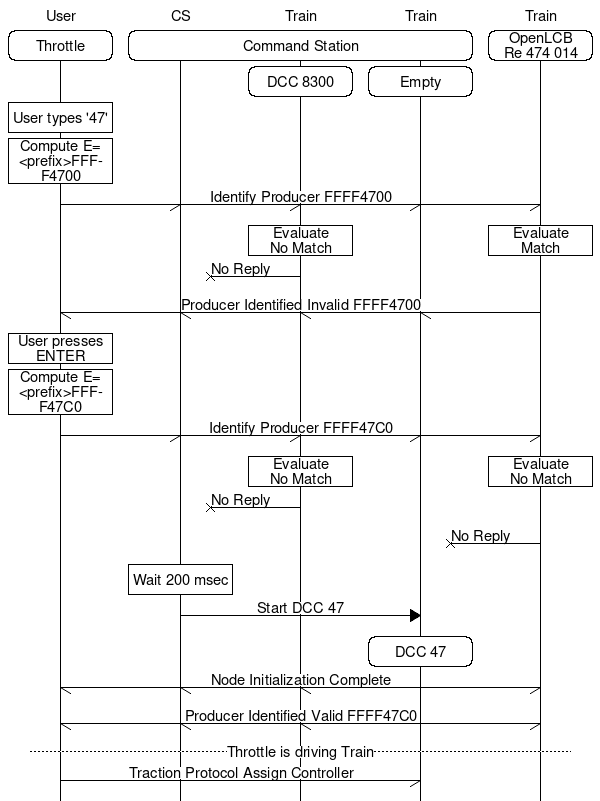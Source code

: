 # MSC for Train Search Protocol Allocate flow
msc {

  sp [label="User"],
  cs [label="CS"],
  t1 [label="Train"], t2 [label="Train"], t3 [label="Train"];

  sp rbox sp [label="Throttle"],
  cs rbox t2 [label="Command Station"],
  t3 rbox t3 [label="OpenLCB\nRe 474 014"];

  t1 rbox t1 [label="DCC 8300"],
  t2 rbox t2 [label="Empty"];

  sp box sp [label="User types '47'"];

  sp box sp [label="Compute E=\n<prefix>FFFF4700"];

  sp->* [label="Identify Producer FFFF4700"];

  t1 box t1 [label="Evaluate\nNo Match"],
  t3 box t3 [label="Evaluate\nMatch"];

  cs x- t1 [label="No Reply"];
  *<-t3 [label="Producer Identified Invalid FFFF4700"];

  sp box sp [label="User presses ENTER"];
  sp box sp [label="Compute E=\n<prefix>FFFF47C0"];

  sp->* [label="Identify Producer FFFF47C0"];

  t1 box t1 [label="Evaluate\nNo Match"],
  t3 box t3 [label="Evaluate\nNo Match"];

  cs x- t1 [label="No Reply"];
  t2 x- t3 [label="No Reply"];

  cs box cs [label="Wait 200 msec"];

  cs => t2 [label="Start DCC 47"];

  t2 rbox t2 [label="DCC 47"];

  * <-t2 [label="Node Initialization Complete"];
  * <-t2 [label="Producer Identified Valid FFFF47C0"];

  --- [label="Throttle is driving Train"];

  sp -> t2 [label="Traction Protocol Assign Controller"];
  
}
